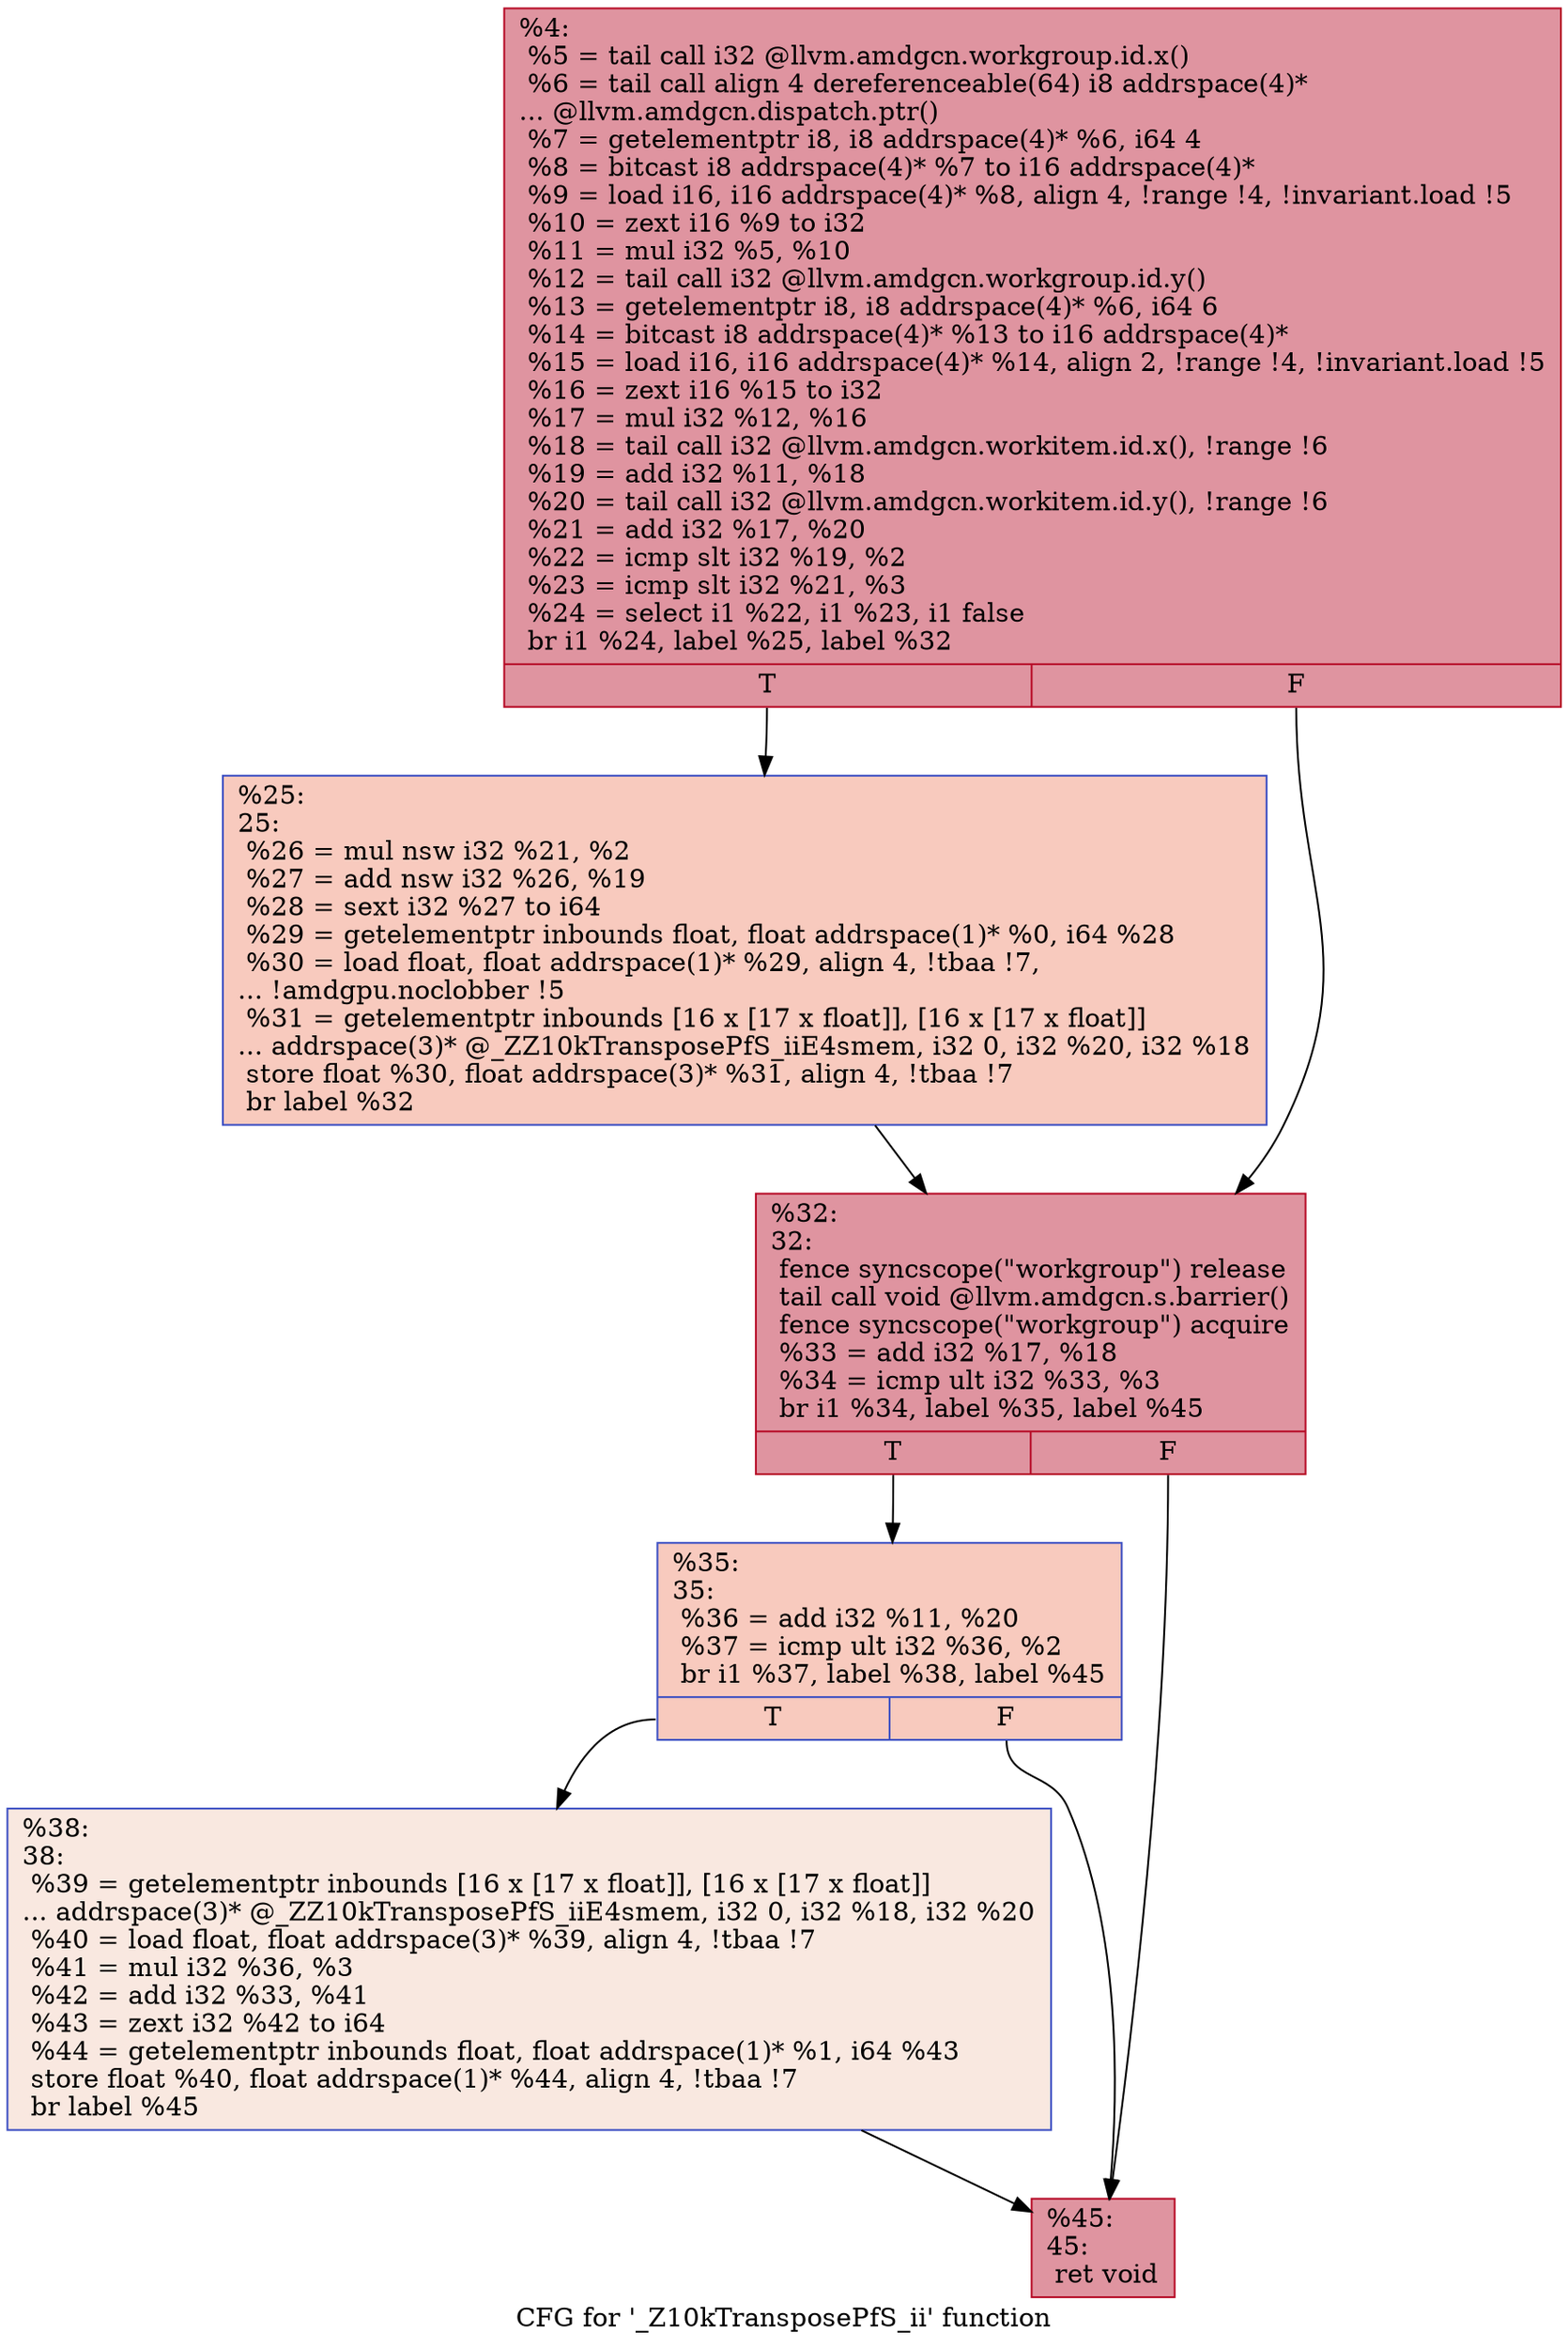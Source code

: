 digraph "CFG for '_Z10kTransposePfS_ii' function" {
	label="CFG for '_Z10kTransposePfS_ii' function";

	Node0x5079340 [shape=record,color="#b70d28ff", style=filled, fillcolor="#b70d2870",label="{%4:\l  %5 = tail call i32 @llvm.amdgcn.workgroup.id.x()\l  %6 = tail call align 4 dereferenceable(64) i8 addrspace(4)*\l... @llvm.amdgcn.dispatch.ptr()\l  %7 = getelementptr i8, i8 addrspace(4)* %6, i64 4\l  %8 = bitcast i8 addrspace(4)* %7 to i16 addrspace(4)*\l  %9 = load i16, i16 addrspace(4)* %8, align 4, !range !4, !invariant.load !5\l  %10 = zext i16 %9 to i32\l  %11 = mul i32 %5, %10\l  %12 = tail call i32 @llvm.amdgcn.workgroup.id.y()\l  %13 = getelementptr i8, i8 addrspace(4)* %6, i64 6\l  %14 = bitcast i8 addrspace(4)* %13 to i16 addrspace(4)*\l  %15 = load i16, i16 addrspace(4)* %14, align 2, !range !4, !invariant.load !5\l  %16 = zext i16 %15 to i32\l  %17 = mul i32 %12, %16\l  %18 = tail call i32 @llvm.amdgcn.workitem.id.x(), !range !6\l  %19 = add i32 %11, %18\l  %20 = tail call i32 @llvm.amdgcn.workitem.id.y(), !range !6\l  %21 = add i32 %17, %20\l  %22 = icmp slt i32 %19, %2\l  %23 = icmp slt i32 %21, %3\l  %24 = select i1 %22, i1 %23, i1 false\l  br i1 %24, label %25, label %32\l|{<s0>T|<s1>F}}"];
	Node0x5079340:s0 -> Node0x507cde0;
	Node0x5079340:s1 -> Node0x507ce70;
	Node0x507cde0 [shape=record,color="#3d50c3ff", style=filled, fillcolor="#ef886b70",label="{%25:\l25:                                               \l  %26 = mul nsw i32 %21, %2\l  %27 = add nsw i32 %26, %19\l  %28 = sext i32 %27 to i64\l  %29 = getelementptr inbounds float, float addrspace(1)* %0, i64 %28\l  %30 = load float, float addrspace(1)* %29, align 4, !tbaa !7,\l... !amdgpu.noclobber !5\l  %31 = getelementptr inbounds [16 x [17 x float]], [16 x [17 x float]]\l... addrspace(3)* @_ZZ10kTransposePfS_iiE4smem, i32 0, i32 %20, i32 %18\l  store float %30, float addrspace(3)* %31, align 4, !tbaa !7\l  br label %32\l}"];
	Node0x507cde0 -> Node0x507ce70;
	Node0x507ce70 [shape=record,color="#b70d28ff", style=filled, fillcolor="#b70d2870",label="{%32:\l32:                                               \l  fence syncscope(\"workgroup\") release\l  tail call void @llvm.amdgcn.s.barrier()\l  fence syncscope(\"workgroup\") acquire\l  %33 = add i32 %17, %18\l  %34 = icmp ult i32 %33, %3\l  br i1 %34, label %35, label %45\l|{<s0>T|<s1>F}}"];
	Node0x507ce70:s0 -> Node0x507e120;
	Node0x507ce70:s1 -> Node0x507e170;
	Node0x507e120 [shape=record,color="#3d50c3ff", style=filled, fillcolor="#ef886b70",label="{%35:\l35:                                               \l  %36 = add i32 %11, %20\l  %37 = icmp ult i32 %36, %2\l  br i1 %37, label %38, label %45\l|{<s0>T|<s1>F}}"];
	Node0x507e120:s0 -> Node0x507e3d0;
	Node0x507e120:s1 -> Node0x507e170;
	Node0x507e3d0 [shape=record,color="#3d50c3ff", style=filled, fillcolor="#f1ccb870",label="{%38:\l38:                                               \l  %39 = getelementptr inbounds [16 x [17 x float]], [16 x [17 x float]]\l... addrspace(3)* @_ZZ10kTransposePfS_iiE4smem, i32 0, i32 %18, i32 %20\l  %40 = load float, float addrspace(3)* %39, align 4, !tbaa !7\l  %41 = mul i32 %36, %3\l  %42 = add i32 %33, %41\l  %43 = zext i32 %42 to i64\l  %44 = getelementptr inbounds float, float addrspace(1)* %1, i64 %43\l  store float %40, float addrspace(1)* %44, align 4, !tbaa !7\l  br label %45\l}"];
	Node0x507e3d0 -> Node0x507e170;
	Node0x507e170 [shape=record,color="#b70d28ff", style=filled, fillcolor="#b70d2870",label="{%45:\l45:                                               \l  ret void\l}"];
}
